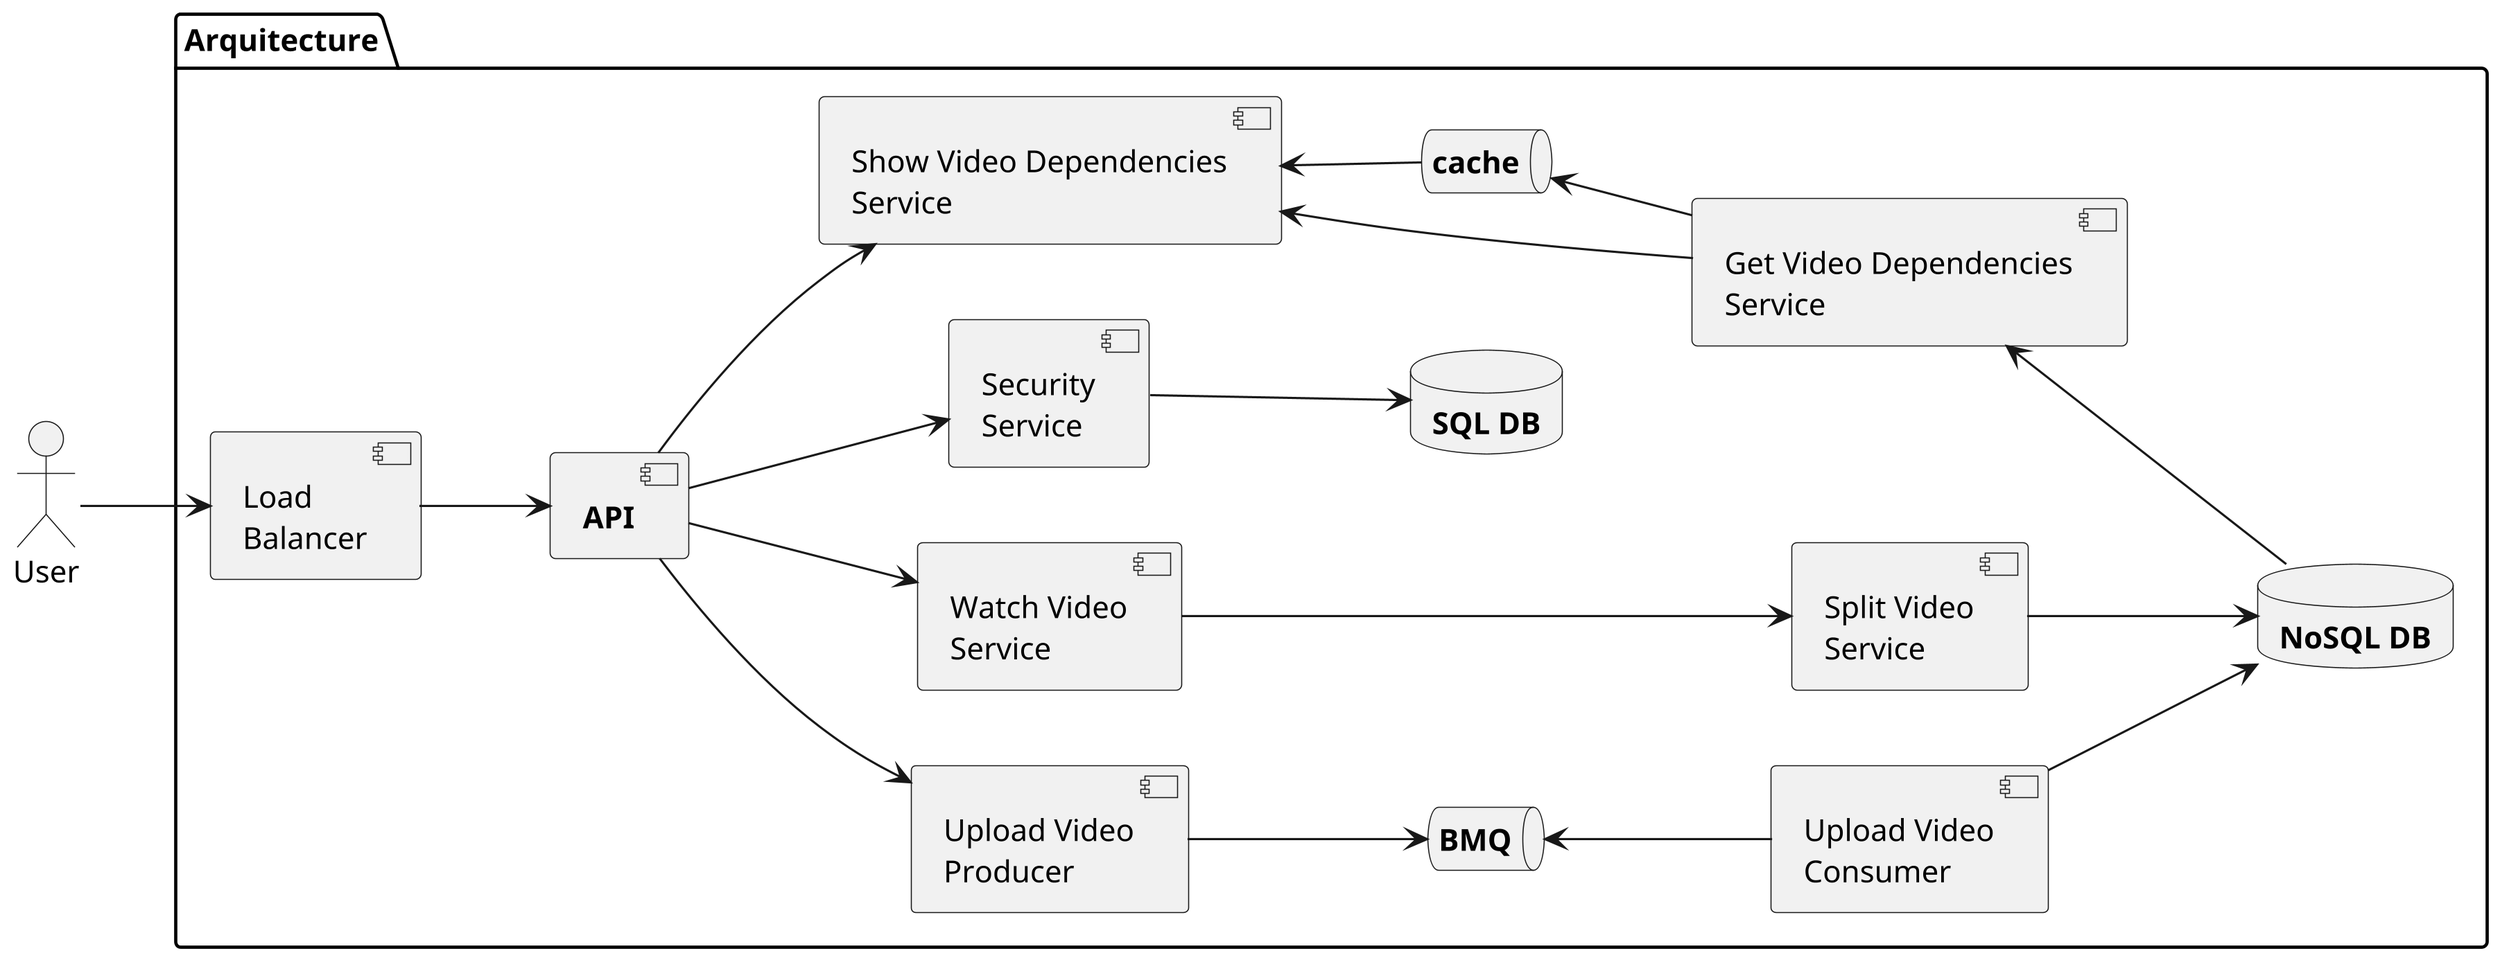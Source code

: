 ```plantuml
@startuml
skinparam dpi 300
left to right direction
actor User as U

package Arquitecture {
  component LB [
    Load
    Balancer
  ]
  component API [
    **API**
  ]
  component UPVP [
    Upload Video
    Producer
  ]
  component WVS [
    Watch Video
    Service
  ]
  component SVS [
    Split Video
    Service
  ]
  component SS [
    Security
    Service
  ]
  component UPVC [
    Upload Video
    Consumer 
  ]
  component GVDS [
    Get Video Dependencies
    Service 
  ]
  component SVDS [
    Show Video Dependencies
    Service 
  ]
  queue "**BMQ**" as BMQ
  database "**NoSQL DB**" as NDB
  database "**SQL DB**" as DB
  queue "**cache**" as C
}

U --> LB
LB --> API

API --> UPVP
UPVP --> BMQ
BMQ <-- UPVC
UPVC --> NDB

API --> WVS
WVS --> SVS
SVS --> NDB

API --> SS
SS --> DB

API --> SVDS
GVDS <-- NDB
C <-- GVDS
SVDS <-- GVDS
SVDS <-- C

@enduml
```
